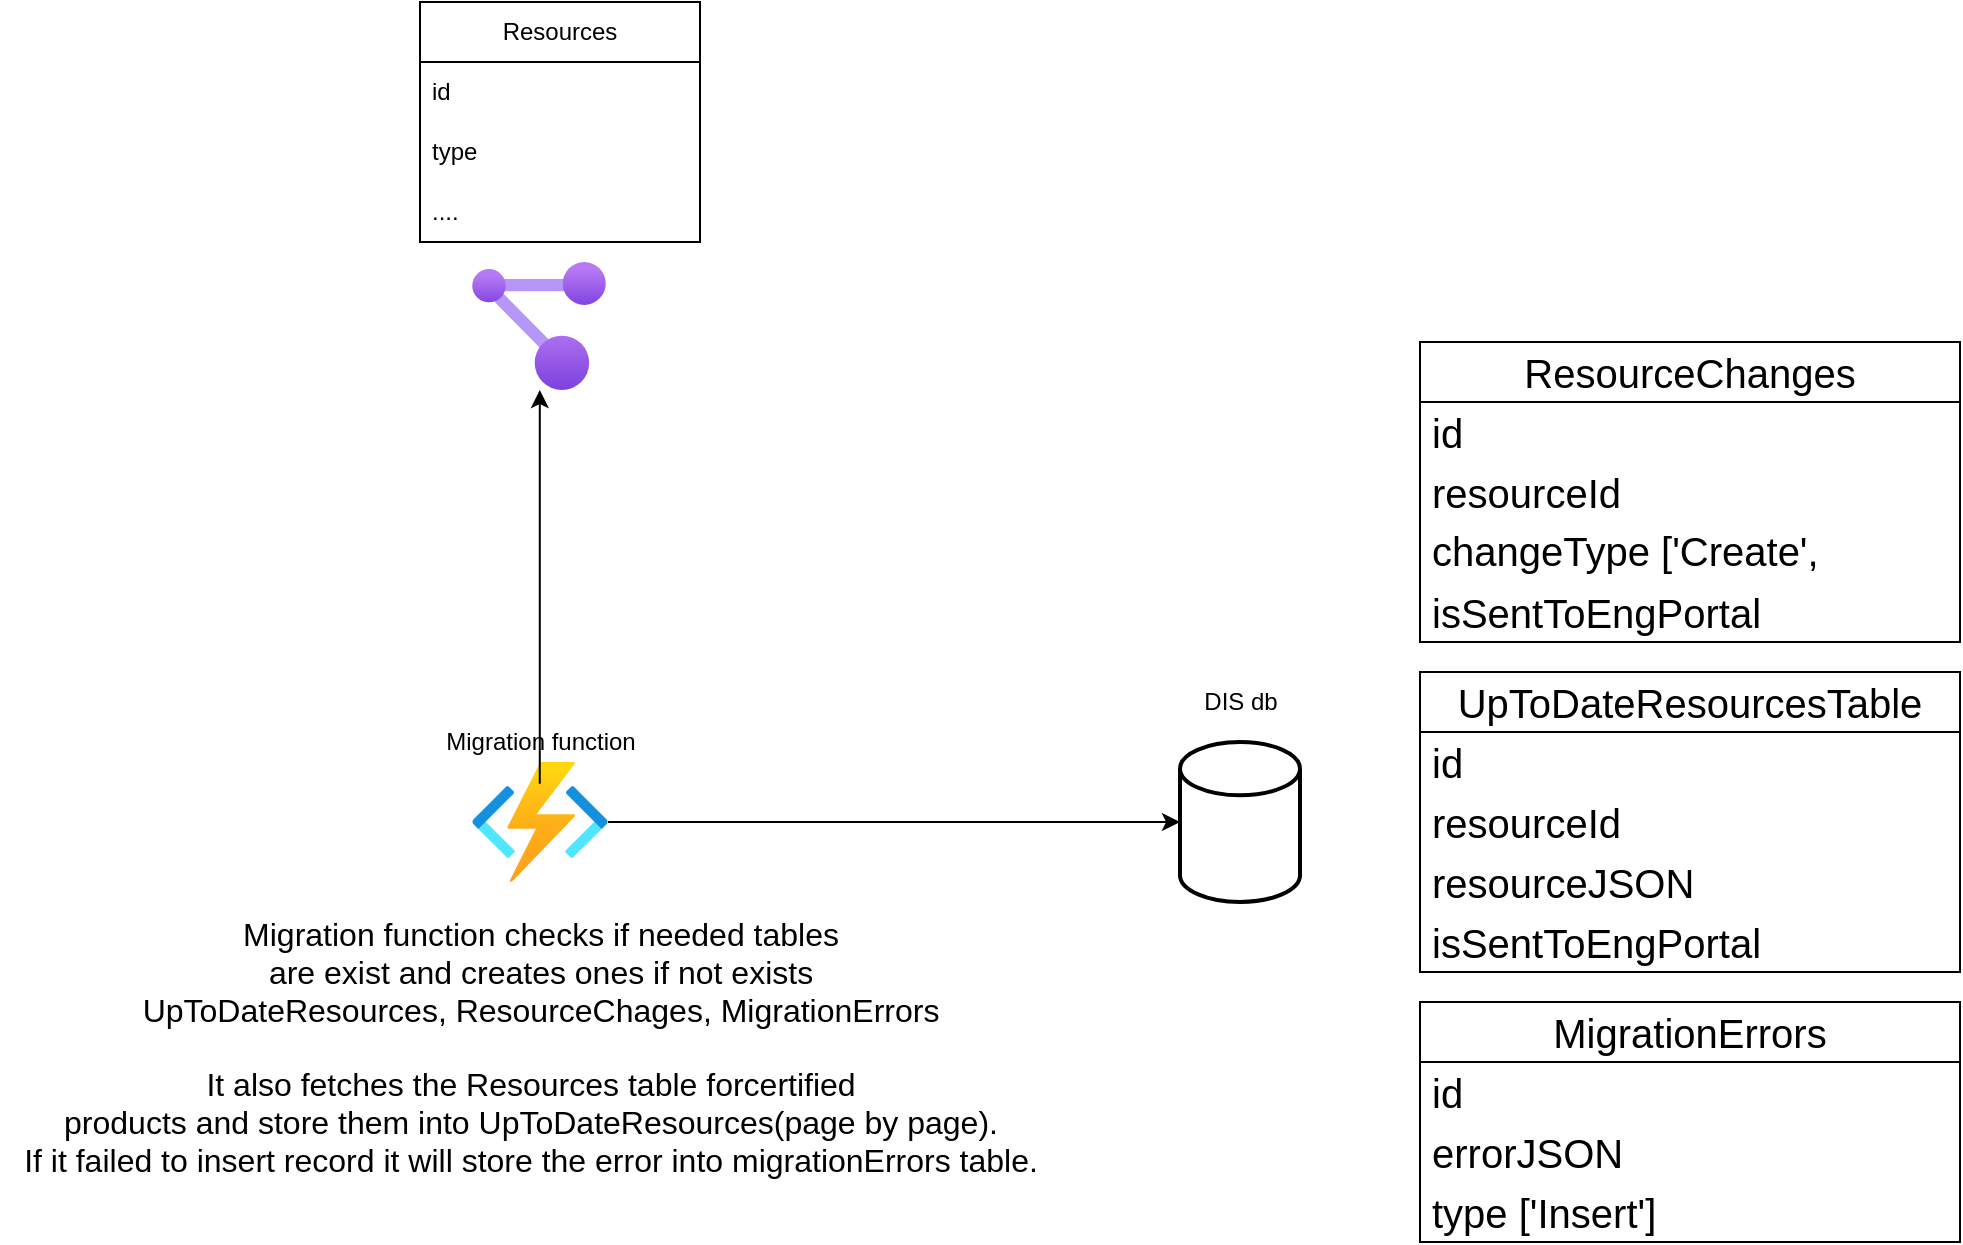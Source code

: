 <mxfile version="21.0.6" type="github">
  <diagram name="Page-1" id="WITd2bTF4eNHxJB7jICl">
    <mxGraphModel dx="1727" dy="942" grid="1" gridSize="10" guides="1" tooltips="1" connect="1" arrows="1" fold="1" page="1" pageScale="1" pageWidth="1600" pageHeight="1200" math="0" shadow="0">
      <root>
        <mxCell id="0" />
        <mxCell id="1" parent="0" />
        <mxCell id="L-MamAsBXwPtcWh-Zf_1-7" style="edgeStyle=orthogonalEdgeStyle;rounded=0;orthogonalLoop=1;jettySize=auto;html=1;entryX=0;entryY=0.5;entryDx=0;entryDy=0;entryPerimeter=0;fontSize=20;" parent="1" source="L-MamAsBXwPtcWh-Zf_1-1" target="L-MamAsBXwPtcWh-Zf_1-3" edge="1">
          <mxGeometry relative="1" as="geometry" />
        </mxCell>
        <mxCell id="L-MamAsBXwPtcWh-Zf_1-1" value="" style="aspect=fixed;html=1;points=[];align=center;image;fontSize=12;image=img/lib/azure2/compute/Function_Apps.svg;" parent="1" vertex="1">
          <mxGeometry x="606" y="530" width="68" height="60" as="geometry" />
        </mxCell>
        <mxCell id="L-MamAsBXwPtcWh-Zf_1-2" value="Migration function" style="text;html=1;align=center;verticalAlign=middle;resizable=0;points=[];autosize=1;strokeColor=none;fillColor=none;" parent="1" vertex="1">
          <mxGeometry x="580" y="505" width="120" height="30" as="geometry" />
        </mxCell>
        <mxCell id="L-MamAsBXwPtcWh-Zf_1-3" value="" style="strokeWidth=2;html=1;shape=mxgraph.flowchart.database;whiteSpace=wrap;" parent="1" vertex="1">
          <mxGeometry x="960" y="520" width="60" height="80" as="geometry" />
        </mxCell>
        <mxCell id="L-MamAsBXwPtcWh-Zf_1-4" value="DIS db" style="text;html=1;align=center;verticalAlign=middle;resizable=0;points=[];autosize=1;strokeColor=none;fillColor=none;" parent="1" vertex="1">
          <mxGeometry x="960" y="485" width="60" height="30" as="geometry" />
        </mxCell>
        <mxCell id="L-MamAsBXwPtcWh-Zf_1-6" value="&lt;font style=&quot;font-size: 16px;&quot;&gt;Migration function checks if needed tables &lt;br&gt;are exist and creates ones if not exists&lt;br&gt;UpToDateResources, ResourceChages, MigrationErrors&lt;br&gt;&lt;/font&gt;" style="text;html=1;align=center;verticalAlign=middle;resizable=0;points=[];autosize=1;strokeColor=none;fillColor=none;strokeWidth=1;" parent="1" vertex="1">
          <mxGeometry x="430" y="600" width="420" height="70" as="geometry" />
        </mxCell>
        <mxCell id="L-MamAsBXwPtcWh-Zf_1-8" value="UpToDateResourcesTable" style="swimlane;fontStyle=0;childLayout=stackLayout;horizontal=1;startSize=30;horizontalStack=0;resizeParent=1;resizeParentMax=0;resizeLast=0;collapsible=1;marginBottom=0;whiteSpace=wrap;html=1;strokeWidth=1;fontSize=20;" parent="1" vertex="1">
          <mxGeometry x="1080" y="485" width="270" height="150" as="geometry" />
        </mxCell>
        <mxCell id="L-MamAsBXwPtcWh-Zf_1-9" value="id" style="text;strokeColor=none;fillColor=none;align=left;verticalAlign=middle;spacingLeft=4;spacingRight=4;overflow=hidden;points=[[0,0.5],[1,0.5]];portConstraint=eastwest;rotatable=0;whiteSpace=wrap;html=1;fontSize=20;" parent="L-MamAsBXwPtcWh-Zf_1-8" vertex="1">
          <mxGeometry y="30" width="270" height="30" as="geometry" />
        </mxCell>
        <mxCell id="L-MamAsBXwPtcWh-Zf_1-10" value="resourceId&lt;span style=&quot;white-space: pre;&quot;&gt; &lt;/span&gt;" style="text;strokeColor=none;fillColor=none;align=left;verticalAlign=middle;spacingLeft=4;spacingRight=4;overflow=hidden;points=[[0,0.5],[1,0.5]];portConstraint=eastwest;rotatable=0;whiteSpace=wrap;html=1;fontSize=20;" parent="L-MamAsBXwPtcWh-Zf_1-8" vertex="1">
          <mxGeometry y="60" width="270" height="30" as="geometry" />
        </mxCell>
        <mxCell id="L-MamAsBXwPtcWh-Zf_1-11" value="resourceJSON" style="text;strokeColor=none;fillColor=none;align=left;verticalAlign=middle;spacingLeft=4;spacingRight=4;overflow=hidden;points=[[0,0.5],[1,0.5]];portConstraint=eastwest;rotatable=0;whiteSpace=wrap;html=1;fontSize=20;" parent="L-MamAsBXwPtcWh-Zf_1-8" vertex="1">
          <mxGeometry y="90" width="270" height="30" as="geometry" />
        </mxCell>
        <mxCell id="L-MamAsBXwPtcWh-Zf_1-12" value="isSentToEngPortal" style="text;strokeColor=none;fillColor=none;align=left;verticalAlign=middle;spacingLeft=4;spacingRight=4;overflow=hidden;points=[[0,0.5],[1,0.5]];portConstraint=eastwest;rotatable=0;whiteSpace=wrap;html=1;fontSize=20;" parent="L-MamAsBXwPtcWh-Zf_1-8" vertex="1">
          <mxGeometry y="120" width="270" height="30" as="geometry" />
        </mxCell>
        <mxCell id="L-MamAsBXwPtcWh-Zf_1-13" value="ResourceChanges" style="swimlane;fontStyle=0;childLayout=stackLayout;horizontal=1;startSize=30;horizontalStack=0;resizeParent=1;resizeParentMax=0;resizeLast=0;collapsible=1;marginBottom=0;whiteSpace=wrap;html=1;strokeWidth=1;fontSize=20;" parent="1" vertex="1">
          <mxGeometry x="1080" y="320" width="270" height="150" as="geometry" />
        </mxCell>
        <mxCell id="L-MamAsBXwPtcWh-Zf_1-14" value="id" style="text;strokeColor=none;fillColor=none;align=left;verticalAlign=middle;spacingLeft=4;spacingRight=4;overflow=hidden;points=[[0,0.5],[1,0.5]];portConstraint=eastwest;rotatable=0;whiteSpace=wrap;html=1;fontSize=20;" parent="L-MamAsBXwPtcWh-Zf_1-13" vertex="1">
          <mxGeometry y="30" width="270" height="30" as="geometry" />
        </mxCell>
        <mxCell id="L-MamAsBXwPtcWh-Zf_1-15" value="resourceId&lt;span style=&quot;white-space: pre;&quot;&gt; &lt;/span&gt;" style="text;strokeColor=none;fillColor=none;align=left;verticalAlign=middle;spacingLeft=4;spacingRight=4;overflow=hidden;points=[[0,0.5],[1,0.5]];portConstraint=eastwest;rotatable=0;whiteSpace=wrap;html=1;fontSize=20;" parent="L-MamAsBXwPtcWh-Zf_1-13" vertex="1">
          <mxGeometry y="60" width="270" height="30" as="geometry" />
        </mxCell>
        <mxCell id="L-MamAsBXwPtcWh-Zf_1-16" value="changeType [&#39;Create&#39;, &#39;Update&#39;, &#39;Delete&#39;]" style="text;strokeColor=none;fillColor=none;align=left;verticalAlign=middle;spacingLeft=4;spacingRight=4;overflow=hidden;points=[[0,0.5],[1,0.5]];portConstraint=eastwest;rotatable=0;whiteSpace=wrap;html=1;fontSize=20;" parent="L-MamAsBXwPtcWh-Zf_1-13" vertex="1">
          <mxGeometry y="90" width="270" height="30" as="geometry" />
        </mxCell>
        <mxCell id="L-MamAsBXwPtcWh-Zf_1-17" value="isSentToEngPortal" style="text;strokeColor=none;fillColor=none;align=left;verticalAlign=middle;spacingLeft=4;spacingRight=4;overflow=hidden;points=[[0,0.5],[1,0.5]];portConstraint=eastwest;rotatable=0;whiteSpace=wrap;html=1;fontSize=20;" parent="L-MamAsBXwPtcWh-Zf_1-13" vertex="1">
          <mxGeometry y="120" width="270" height="30" as="geometry" />
        </mxCell>
        <mxCell id="tkUS3EqoWTAA23fzx6pM-2" value="" style="aspect=fixed;html=1;points=[];align=center;image;fontSize=12;image=img/lib/azure2/management_governance/Resource_Graph_Explorer.svg;" vertex="1" parent="1">
          <mxGeometry x="606" y="280" width="67" height="64" as="geometry" />
        </mxCell>
        <mxCell id="tkUS3EqoWTAA23fzx6pM-3" value="Resources" style="swimlane;fontStyle=0;childLayout=stackLayout;horizontal=1;startSize=30;horizontalStack=0;resizeParent=1;resizeParentMax=0;resizeLast=0;collapsible=1;marginBottom=0;whiteSpace=wrap;html=1;" vertex="1" parent="1">
          <mxGeometry x="580" y="150" width="140" height="120" as="geometry" />
        </mxCell>
        <mxCell id="tkUS3EqoWTAA23fzx6pM-4" value="id" style="text;strokeColor=none;fillColor=none;align=left;verticalAlign=middle;spacingLeft=4;spacingRight=4;overflow=hidden;points=[[0,0.5],[1,0.5]];portConstraint=eastwest;rotatable=0;whiteSpace=wrap;html=1;" vertex="1" parent="tkUS3EqoWTAA23fzx6pM-3">
          <mxGeometry y="30" width="140" height="30" as="geometry" />
        </mxCell>
        <mxCell id="tkUS3EqoWTAA23fzx6pM-5" value="type" style="text;strokeColor=none;fillColor=none;align=left;verticalAlign=middle;spacingLeft=4;spacingRight=4;overflow=hidden;points=[[0,0.5],[1,0.5]];portConstraint=eastwest;rotatable=0;whiteSpace=wrap;html=1;" vertex="1" parent="tkUS3EqoWTAA23fzx6pM-3">
          <mxGeometry y="60" width="140" height="30" as="geometry" />
        </mxCell>
        <mxCell id="tkUS3EqoWTAA23fzx6pM-6" value="...." style="text;strokeColor=none;fillColor=none;align=left;verticalAlign=middle;spacingLeft=4;spacingRight=4;overflow=hidden;points=[[0,0.5],[1,0.5]];portConstraint=eastwest;rotatable=0;whiteSpace=wrap;html=1;" vertex="1" parent="tkUS3EqoWTAA23fzx6pM-3">
          <mxGeometry y="90" width="140" height="30" as="geometry" />
        </mxCell>
        <mxCell id="tkUS3EqoWTAA23fzx6pM-7" value="&lt;font style=&quot;font-size: 16px;&quot;&gt;It also fetches the Resources table forcertified &lt;br&gt;products&amp;nbsp;and store them into UpToDateResources(page by page).&lt;br&gt;If it failed to insert record it will store the error into migrationErrors table.&lt;/font&gt;" style="text;html=1;align=center;verticalAlign=middle;resizable=0;points=[];autosize=1;strokeColor=none;fillColor=none;" vertex="1" parent="1">
          <mxGeometry x="370" y="675" width="530" height="70" as="geometry" />
        </mxCell>
        <mxCell id="tkUS3EqoWTAA23fzx6pM-8" value="MigrationErrors" style="swimlane;fontStyle=0;childLayout=stackLayout;horizontal=1;startSize=30;horizontalStack=0;resizeParent=1;resizeParentMax=0;resizeLast=0;collapsible=1;marginBottom=0;whiteSpace=wrap;html=1;strokeWidth=1;fontSize=20;" vertex="1" parent="1">
          <mxGeometry x="1080" y="650" width="270" height="120" as="geometry" />
        </mxCell>
        <mxCell id="tkUS3EqoWTAA23fzx6pM-9" value="id" style="text;strokeColor=none;fillColor=none;align=left;verticalAlign=middle;spacingLeft=4;spacingRight=4;overflow=hidden;points=[[0,0.5],[1,0.5]];portConstraint=eastwest;rotatable=0;whiteSpace=wrap;html=1;fontSize=20;" vertex="1" parent="tkUS3EqoWTAA23fzx6pM-8">
          <mxGeometry y="30" width="270" height="30" as="geometry" />
        </mxCell>
        <mxCell id="tkUS3EqoWTAA23fzx6pM-10" value="errorJSON" style="text;strokeColor=none;fillColor=none;align=left;verticalAlign=middle;spacingLeft=4;spacingRight=4;overflow=hidden;points=[[0,0.5],[1,0.5]];portConstraint=eastwest;rotatable=0;whiteSpace=wrap;html=1;fontSize=20;" vertex="1" parent="tkUS3EqoWTAA23fzx6pM-8">
          <mxGeometry y="60" width="270" height="30" as="geometry" />
        </mxCell>
        <mxCell id="tkUS3EqoWTAA23fzx6pM-12" value="type [&#39;Insert&#39;]" style="text;strokeColor=none;fillColor=none;align=left;verticalAlign=middle;spacingLeft=4;spacingRight=4;overflow=hidden;points=[[0,0.5],[1,0.5]];portConstraint=eastwest;rotatable=0;whiteSpace=wrap;html=1;fontSize=20;" vertex="1" parent="tkUS3EqoWTAA23fzx6pM-8">
          <mxGeometry y="90" width="270" height="30" as="geometry" />
        </mxCell>
        <mxCell id="tkUS3EqoWTAA23fzx6pM-13" style="edgeStyle=orthogonalEdgeStyle;rounded=0;orthogonalLoop=1;jettySize=auto;html=1;fontSize=20;exitX=0.499;exitY=1.196;exitDx=0;exitDy=0;exitPerimeter=0;" edge="1" parent="1" source="L-MamAsBXwPtcWh-Zf_1-2" target="tkUS3EqoWTAA23fzx6pM-2">
          <mxGeometry relative="1" as="geometry">
            <mxPoint x="760" y="490" as="sourcePoint" />
            <mxPoint x="970" y="570" as="targetPoint" />
            <Array as="points">
              <mxPoint x="640" y="520" />
              <mxPoint x="640" y="520" />
            </Array>
          </mxGeometry>
        </mxCell>
      </root>
    </mxGraphModel>
  </diagram>
</mxfile>
